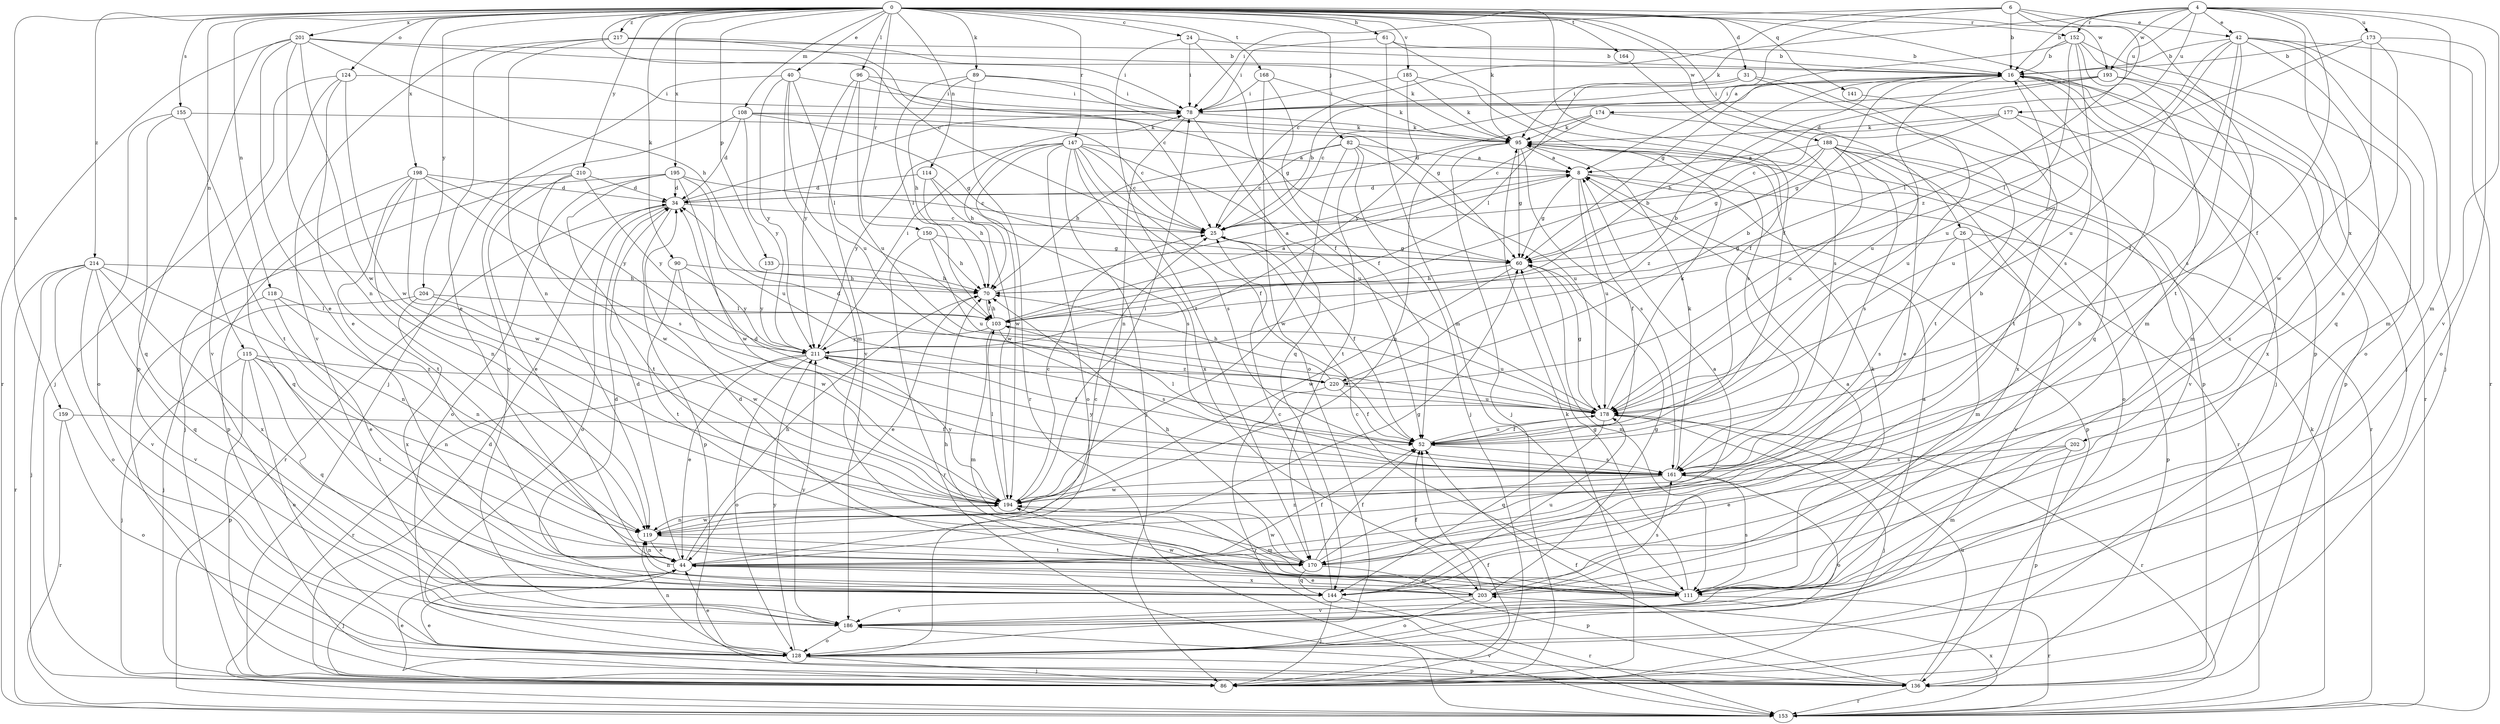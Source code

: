 strict digraph  {
0;
4;
6;
8;
16;
24;
25;
26;
31;
34;
40;
42;
44;
52;
60;
61;
70;
78;
82;
86;
89;
90;
95;
96;
103;
108;
111;
114;
115;
118;
119;
124;
128;
133;
136;
141;
144;
147;
150;
152;
153;
155;
159;
161;
164;
168;
170;
173;
174;
177;
178;
185;
186;
188;
193;
194;
195;
198;
201;
202;
203;
204;
210;
211;
214;
217;
220;
0 -> 24  [label=c];
0 -> 25  [label=c];
0 -> 26  [label=d];
0 -> 31  [label=d];
0 -> 40  [label=e];
0 -> 52  [label=f];
0 -> 61  [label=h];
0 -> 82  [label=j];
0 -> 89  [label=k];
0 -> 90  [label=k];
0 -> 95  [label=k];
0 -> 96  [label=l];
0 -> 108  [label=m];
0 -> 114  [label=n];
0 -> 115  [label=n];
0 -> 118  [label=n];
0 -> 124  [label=o];
0 -> 133  [label=p];
0 -> 136  [label=p];
0 -> 141  [label=q];
0 -> 147  [label=r];
0 -> 150  [label=r];
0 -> 152  [label=r];
0 -> 155  [label=s];
0 -> 159  [label=s];
0 -> 164  [label=t];
0 -> 168  [label=t];
0 -> 185  [label=v];
0 -> 188  [label=w];
0 -> 193  [label=w];
0 -> 195  [label=x];
0 -> 198  [label=x];
0 -> 201  [label=x];
0 -> 204  [label=y];
0 -> 210  [label=y];
0 -> 214  [label=z];
0 -> 217  [label=z];
4 -> 16  [label=b];
4 -> 42  [label=e];
4 -> 52  [label=f];
4 -> 95  [label=k];
4 -> 111  [label=m];
4 -> 152  [label=r];
4 -> 173  [label=u];
4 -> 174  [label=u];
4 -> 177  [label=u];
4 -> 186  [label=v];
4 -> 193  [label=w];
4 -> 202  [label=x];
6 -> 8  [label=a];
6 -> 16  [label=b];
6 -> 25  [label=c];
6 -> 42  [label=e];
6 -> 78  [label=i];
6 -> 170  [label=t];
6 -> 220  [label=z];
8 -> 34  [label=d];
8 -> 52  [label=f];
8 -> 60  [label=g];
8 -> 136  [label=p];
8 -> 153  [label=r];
8 -> 178  [label=u];
16 -> 78  [label=i];
16 -> 86  [label=j];
16 -> 136  [label=p];
16 -> 144  [label=q];
16 -> 153  [label=r];
16 -> 178  [label=u];
24 -> 16  [label=b];
24 -> 52  [label=f];
24 -> 78  [label=i];
24 -> 170  [label=t];
25 -> 16  [label=b];
25 -> 52  [label=f];
25 -> 60  [label=g];
26 -> 60  [label=g];
26 -> 111  [label=m];
26 -> 136  [label=p];
26 -> 161  [label=s];
26 -> 186  [label=v];
31 -> 78  [label=i];
31 -> 103  [label=l];
31 -> 136  [label=p];
31 -> 170  [label=t];
34 -> 25  [label=c];
34 -> 78  [label=i];
34 -> 128  [label=o];
34 -> 136  [label=p];
34 -> 153  [label=r];
40 -> 78  [label=i];
40 -> 86  [label=j];
40 -> 103  [label=l];
40 -> 111  [label=m];
40 -> 178  [label=u];
40 -> 211  [label=y];
42 -> 16  [label=b];
42 -> 52  [label=f];
42 -> 86  [label=j];
42 -> 103  [label=l];
42 -> 111  [label=m];
42 -> 144  [label=q];
42 -> 153  [label=r];
42 -> 161  [label=s];
42 -> 178  [label=u];
44 -> 25  [label=c];
44 -> 34  [label=d];
44 -> 52  [label=f];
44 -> 60  [label=g];
44 -> 70  [label=h];
44 -> 86  [label=j];
44 -> 111  [label=m];
44 -> 119  [label=n];
44 -> 203  [label=x];
52 -> 103  [label=l];
52 -> 161  [label=s];
52 -> 178  [label=u];
60 -> 70  [label=h];
60 -> 111  [label=m];
60 -> 194  [label=w];
61 -> 16  [label=b];
61 -> 52  [label=f];
61 -> 78  [label=i];
61 -> 111  [label=m];
70 -> 8  [label=a];
70 -> 44  [label=e];
70 -> 103  [label=l];
78 -> 95  [label=k];
78 -> 119  [label=n];
78 -> 144  [label=q];
82 -> 8  [label=a];
82 -> 25  [label=c];
82 -> 70  [label=h];
82 -> 86  [label=j];
82 -> 170  [label=t];
82 -> 178  [label=u];
82 -> 194  [label=w];
86 -> 34  [label=d];
86 -> 44  [label=e];
86 -> 52  [label=f];
86 -> 95  [label=k];
89 -> 60  [label=g];
89 -> 70  [label=h];
89 -> 78  [label=i];
89 -> 103  [label=l];
89 -> 153  [label=r];
90 -> 70  [label=h];
90 -> 170  [label=t];
90 -> 194  [label=w];
90 -> 211  [label=y];
95 -> 8  [label=a];
95 -> 60  [label=g];
95 -> 86  [label=j];
95 -> 119  [label=n];
95 -> 128  [label=o];
95 -> 161  [label=s];
96 -> 60  [label=g];
96 -> 78  [label=i];
96 -> 178  [label=u];
96 -> 186  [label=v];
96 -> 211  [label=y];
103 -> 8  [label=a];
103 -> 16  [label=b];
103 -> 70  [label=h];
103 -> 111  [label=m];
103 -> 161  [label=s];
103 -> 178  [label=u];
103 -> 211  [label=y];
108 -> 25  [label=c];
108 -> 34  [label=d];
108 -> 60  [label=g];
108 -> 95  [label=k];
108 -> 186  [label=v];
108 -> 211  [label=y];
111 -> 25  [label=c];
111 -> 34  [label=d];
111 -> 44  [label=e];
111 -> 60  [label=g];
111 -> 70  [label=h];
111 -> 95  [label=k];
111 -> 153  [label=r];
111 -> 161  [label=s];
111 -> 186  [label=v];
114 -> 34  [label=d];
114 -> 70  [label=h];
114 -> 161  [label=s];
114 -> 194  [label=w];
115 -> 86  [label=j];
115 -> 119  [label=n];
115 -> 128  [label=o];
115 -> 136  [label=p];
115 -> 144  [label=q];
115 -> 170  [label=t];
115 -> 220  [label=z];
118 -> 44  [label=e];
118 -> 103  [label=l];
118 -> 119  [label=n];
118 -> 186  [label=v];
119 -> 44  [label=e];
119 -> 170  [label=t];
119 -> 194  [label=w];
124 -> 44  [label=e];
124 -> 78  [label=i];
124 -> 86  [label=j];
124 -> 186  [label=v];
124 -> 194  [label=w];
128 -> 44  [label=e];
128 -> 86  [label=j];
128 -> 119  [label=n];
128 -> 136  [label=p];
128 -> 211  [label=y];
133 -> 70  [label=h];
133 -> 211  [label=y];
136 -> 44  [label=e];
136 -> 52  [label=f];
136 -> 153  [label=r];
136 -> 178  [label=u];
136 -> 186  [label=v];
141 -> 170  [label=t];
144 -> 8  [label=a];
144 -> 25  [label=c];
144 -> 34  [label=d];
144 -> 86  [label=j];
144 -> 119  [label=n];
144 -> 153  [label=r];
144 -> 178  [label=u];
147 -> 8  [label=a];
147 -> 25  [label=c];
147 -> 52  [label=f];
147 -> 70  [label=h];
147 -> 86  [label=j];
147 -> 128  [label=o];
147 -> 161  [label=s];
147 -> 178  [label=u];
147 -> 194  [label=w];
147 -> 203  [label=x];
147 -> 211  [label=y];
150 -> 60  [label=g];
150 -> 70  [label=h];
150 -> 153  [label=r];
150 -> 178  [label=u];
152 -> 16  [label=b];
152 -> 60  [label=g];
152 -> 86  [label=j];
152 -> 111  [label=m];
152 -> 128  [label=o];
152 -> 161  [label=s];
152 -> 178  [label=u];
153 -> 95  [label=k];
153 -> 203  [label=x];
155 -> 95  [label=k];
155 -> 128  [label=o];
155 -> 144  [label=q];
155 -> 170  [label=t];
159 -> 52  [label=f];
159 -> 128  [label=o];
159 -> 153  [label=r];
161 -> 34  [label=d];
161 -> 95  [label=k];
161 -> 119  [label=n];
161 -> 128  [label=o];
161 -> 194  [label=w];
161 -> 211  [label=y];
164 -> 161  [label=s];
168 -> 52  [label=f];
168 -> 78  [label=i];
168 -> 95  [label=k];
168 -> 128  [label=o];
170 -> 8  [label=a];
170 -> 16  [label=b];
170 -> 52  [label=f];
170 -> 70  [label=h];
170 -> 136  [label=p];
170 -> 144  [label=q];
170 -> 194  [label=w];
173 -> 16  [label=b];
173 -> 103  [label=l];
173 -> 119  [label=n];
173 -> 128  [label=o];
173 -> 194  [label=w];
174 -> 25  [label=c];
174 -> 34  [label=d];
174 -> 95  [label=k];
174 -> 178  [label=u];
177 -> 25  [label=c];
177 -> 60  [label=g];
177 -> 95  [label=k];
177 -> 178  [label=u];
177 -> 203  [label=x];
178 -> 52  [label=f];
178 -> 60  [label=g];
178 -> 86  [label=j];
178 -> 95  [label=k];
178 -> 144  [label=q];
178 -> 153  [label=r];
185 -> 78  [label=i];
185 -> 95  [label=k];
185 -> 161  [label=s];
185 -> 211  [label=y];
186 -> 8  [label=a];
186 -> 128  [label=o];
186 -> 211  [label=y];
188 -> 8  [label=a];
188 -> 44  [label=e];
188 -> 60  [label=g];
188 -> 153  [label=r];
188 -> 161  [label=s];
188 -> 178  [label=u];
188 -> 186  [label=v];
188 -> 203  [label=x];
188 -> 220  [label=z];
193 -> 25  [label=c];
193 -> 70  [label=h];
193 -> 78  [label=i];
193 -> 111  [label=m];
193 -> 203  [label=x];
194 -> 16  [label=b];
194 -> 25  [label=c];
194 -> 78  [label=i];
194 -> 103  [label=l];
194 -> 111  [label=m];
194 -> 119  [label=n];
194 -> 211  [label=y];
195 -> 25  [label=c];
195 -> 34  [label=d];
195 -> 86  [label=j];
195 -> 128  [label=o];
195 -> 170  [label=t];
195 -> 178  [label=u];
195 -> 194  [label=w];
198 -> 34  [label=d];
198 -> 119  [label=n];
198 -> 144  [label=q];
198 -> 161  [label=s];
198 -> 170  [label=t];
198 -> 194  [label=w];
198 -> 211  [label=y];
201 -> 16  [label=b];
201 -> 44  [label=e];
201 -> 70  [label=h];
201 -> 78  [label=i];
201 -> 119  [label=n];
201 -> 136  [label=p];
201 -> 153  [label=r];
201 -> 194  [label=w];
202 -> 44  [label=e];
202 -> 111  [label=m];
202 -> 136  [label=p];
202 -> 161  [label=s];
203 -> 52  [label=f];
203 -> 60  [label=g];
203 -> 128  [label=o];
203 -> 161  [label=s];
203 -> 186  [label=v];
203 -> 194  [label=w];
204 -> 86  [label=j];
204 -> 103  [label=l];
204 -> 194  [label=w];
204 -> 203  [label=x];
210 -> 34  [label=d];
210 -> 44  [label=e];
210 -> 136  [label=p];
210 -> 194  [label=w];
210 -> 211  [label=y];
211 -> 16  [label=b];
211 -> 44  [label=e];
211 -> 52  [label=f];
211 -> 78  [label=i];
211 -> 128  [label=o];
211 -> 153  [label=r];
211 -> 220  [label=z];
214 -> 70  [label=h];
214 -> 86  [label=j];
214 -> 119  [label=n];
214 -> 128  [label=o];
214 -> 144  [label=q];
214 -> 153  [label=r];
214 -> 186  [label=v];
214 -> 203  [label=x];
217 -> 16  [label=b];
217 -> 25  [label=c];
217 -> 44  [label=e];
217 -> 95  [label=k];
217 -> 119  [label=n];
217 -> 186  [label=v];
220 -> 16  [label=b];
220 -> 34  [label=d];
220 -> 52  [label=f];
220 -> 70  [label=h];
220 -> 153  [label=r];
220 -> 178  [label=u];
}
